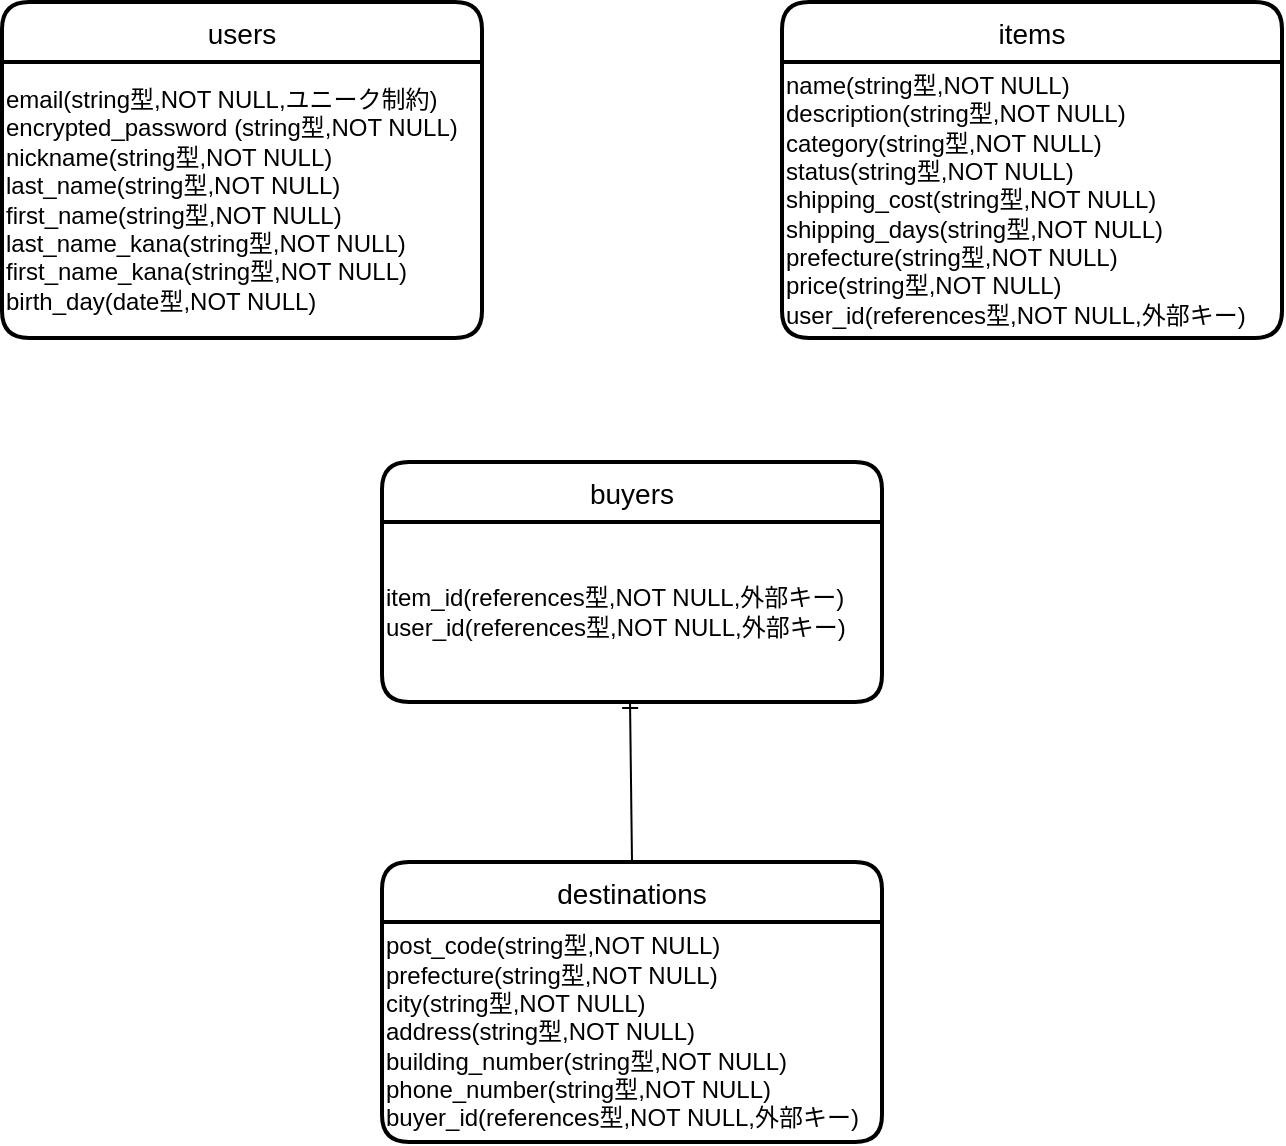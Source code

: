 <mxfile>
    <diagram id="HI1XGUB4WKSG1R8Jx9T4" name="ページ1">
        <mxGraphModel dx="728" dy="680" grid="1" gridSize="10" guides="1" tooltips="1" connect="1" arrows="1" fold="1" page="1" pageScale="1" pageWidth="827" pageHeight="1169" math="0" shadow="0">
            <root>
                <mxCell id="0"/>
                <mxCell id="1" parent="0"/>
                <mxCell id="2" value="users" style="swimlane;childLayout=stackLayout;horizontal=1;startSize=30;horizontalStack=0;rounded=1;fontSize=14;fontStyle=0;strokeWidth=2;resizeParent=0;resizeLast=1;shadow=0;dashed=0;align=center;" vertex="1" parent="1">
                    <mxGeometry x="50" y="90" width="240" height="168" as="geometry"/>
                </mxCell>
                <mxCell id="20" value="email(string型,NOT NULL,ユニーク制約)&lt;br&gt;encrypted_password&amp;nbsp;(string型,NOT NULL)&lt;br&gt;nickname(string型,NOT NULL)&lt;br&gt;last_name(string型,NOT NULL)&lt;br&gt;first_name(string型,NOT NULL)&lt;br&gt;last_name_kana(string型,NOT NULL)&lt;br&gt;first_name_kana(string型,NOT NULL)&lt;br&gt;birth_day(date型,NOT NULL)" style="text;html=1;align=left;verticalAlign=middle;resizable=0;points=[];autosize=1;strokeColor=none;fillColor=none;" vertex="1" parent="2">
                    <mxGeometry y="30" width="240" height="138" as="geometry"/>
                </mxCell>
                <mxCell id="4" value="items" style="swimlane;childLayout=stackLayout;horizontal=1;startSize=30;horizontalStack=0;rounded=1;fontSize=14;fontStyle=0;strokeWidth=2;resizeParent=0;resizeLast=1;shadow=0;dashed=0;align=center;" vertex="1" parent="1">
                    <mxGeometry x="440" y="90" width="250" height="168" as="geometry"/>
                </mxCell>
                <mxCell id="24" value="name(string型,NOT NULL)&lt;br&gt;description(string型,NOT NULL)&lt;br&gt;category(string型,NOT NULL)&lt;br&gt;status(string型,NOT NULL)&lt;br&gt;shipping_cost(string型,NOT NULL)&lt;br&gt;shipping_days(string型,NOT NULL)&lt;br&gt;prefecture(string型,NOT NULL)&lt;br&gt;price(string型,NOT NULL)&lt;br&gt;user_id(references型,NOT NULL,外部キー)" style="text;html=1;align=left;verticalAlign=middle;resizable=0;points=[];autosize=1;strokeColor=none;fillColor=none;" vertex="1" parent="4">
                    <mxGeometry y="30" width="250" height="138" as="geometry"/>
                </mxCell>
                <mxCell id="6" value="buyers" style="swimlane;childLayout=stackLayout;horizontal=1;startSize=30;horizontalStack=0;rounded=1;fontSize=14;fontStyle=0;strokeWidth=2;resizeParent=0;resizeLast=1;shadow=0;dashed=0;align=center;" vertex="1" parent="1">
                    <mxGeometry x="240" y="320" width="250" height="120" as="geometry"/>
                </mxCell>
                <mxCell id="25" value="item_id(references型,NOT NULL,外部キー)&lt;br&gt;user_id(references型,NOT NULL,外部キー)" style="text;html=1;align=left;verticalAlign=middle;resizable=0;points=[];autosize=1;strokeColor=none;fillColor=none;" vertex="1" parent="6">
                    <mxGeometry y="30" width="250" height="90" as="geometry"/>
                </mxCell>
                <mxCell id="27" style="shape=connector;rounded=1;html=1;exitX=0.5;exitY=0;exitDx=0;exitDy=0;entryX=0.496;entryY=0.989;entryDx=0;entryDy=0;entryPerimeter=0;labelBackgroundColor=default;fontFamily=Helvetica;fontSize=11;fontColor=default;endArrow=ERone;endFill=0;strokeColor=default;" edge="1" parent="1" source="8" target="25">
                    <mxGeometry relative="1" as="geometry"/>
                </mxCell>
                <mxCell id="8" value="destinations" style="swimlane;childLayout=stackLayout;horizontal=1;startSize=30;horizontalStack=0;rounded=1;fontSize=14;fontStyle=0;strokeWidth=2;resizeParent=0;resizeLast=1;shadow=0;dashed=0;align=center;" vertex="1" parent="1">
                    <mxGeometry x="240" y="520" width="250" height="140" as="geometry"/>
                </mxCell>
                <mxCell id="26" value="post_code(string型,NOT NULL)&lt;br&gt;prefecture(string型,NOT NULL)&lt;br&gt;city(string型,NOT NULL)&lt;br&gt;address(string型,NOT NULL)&lt;br&gt;building_number(string型,NOT NULL)&lt;br&gt;phone_number(string型,NOT NULL)&lt;br&gt;buyer_id(references型,NOT NULL,外部キー)" style="text;html=1;align=left;verticalAlign=middle;resizable=0;points=[];autosize=1;strokeColor=none;fillColor=none;" vertex="1" parent="8">
                    <mxGeometry y="30" width="250" height="110" as="geometry"/>
                </mxCell>
            </root>
        </mxGraphModel>
    </diagram>
</mxfile>